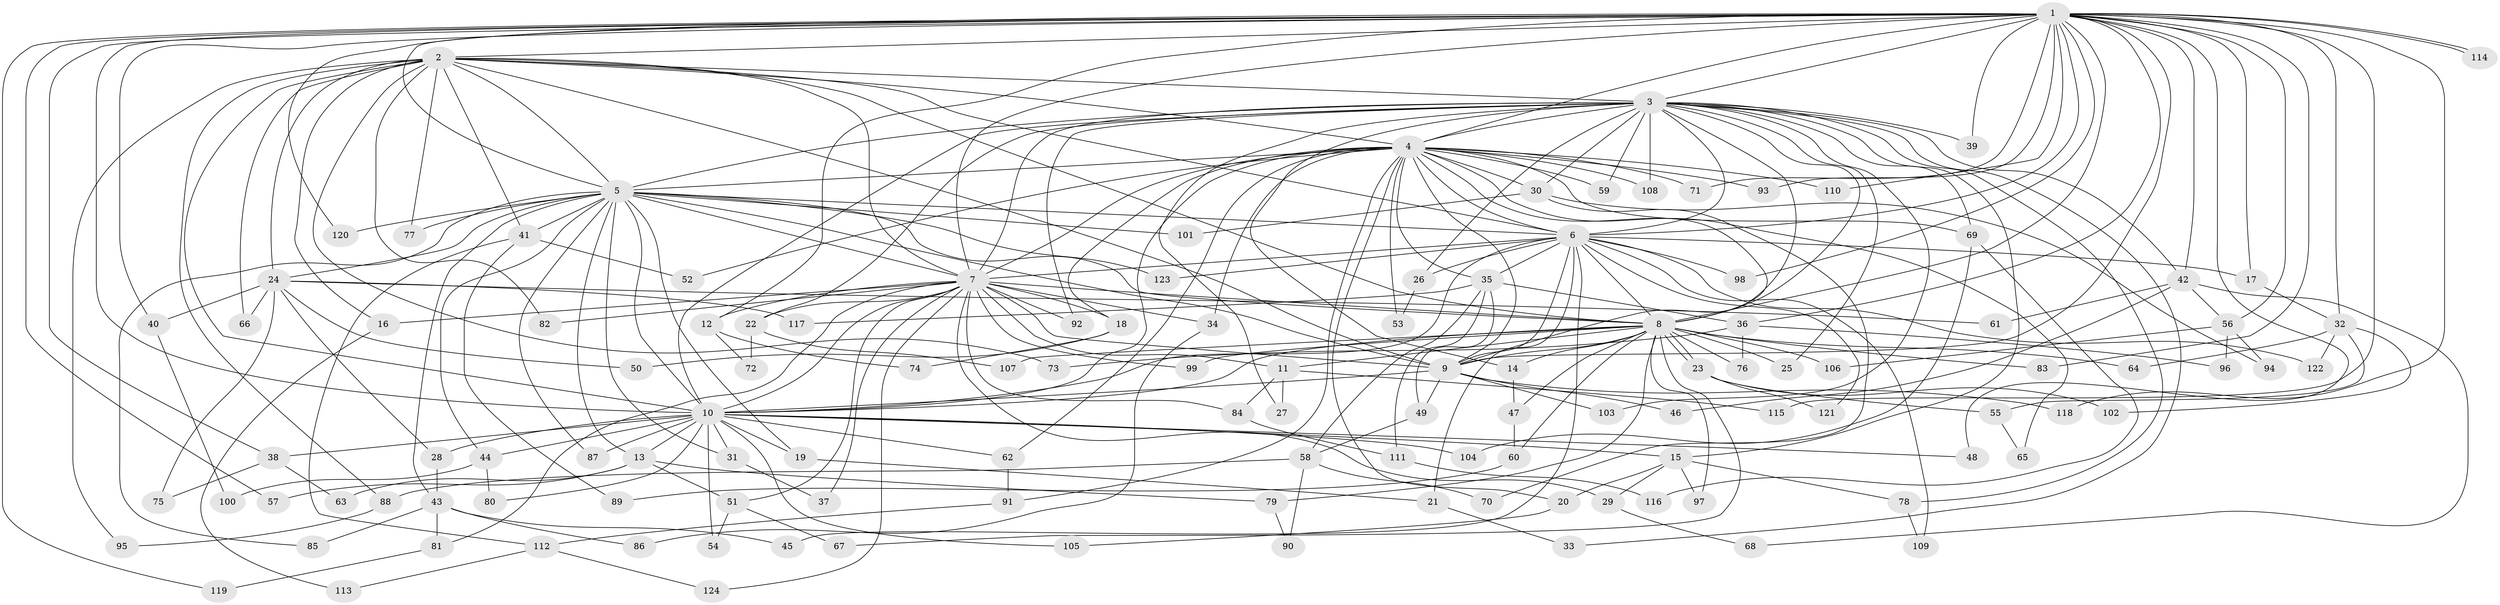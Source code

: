 // coarse degree distribution, {26: 0.011363636363636364, 15: 0.011363636363636364, 20: 0.022727272727272728, 21: 0.022727272727272728, 19: 0.011363636363636364, 16: 0.011363636363636364, 5: 0.056818181818181816, 6: 0.011363636363636364, 3: 0.1590909090909091, 14: 0.011363636363636364, 4: 0.056818181818181816, 2: 0.5227272727272727, 8: 0.011363636363636364, 9: 0.011363636363636364, 7: 0.045454545454545456, 1: 0.022727272727272728}
// Generated by graph-tools (version 1.1) at 2025/49/03/04/25 22:49:18]
// undirected, 124 vertices, 273 edges
graph export_dot {
  node [color=gray90,style=filled];
  1;
  2;
  3;
  4;
  5;
  6;
  7;
  8;
  9;
  10;
  11;
  12;
  13;
  14;
  15;
  16;
  17;
  18;
  19;
  20;
  21;
  22;
  23;
  24;
  25;
  26;
  27;
  28;
  29;
  30;
  31;
  32;
  33;
  34;
  35;
  36;
  37;
  38;
  39;
  40;
  41;
  42;
  43;
  44;
  45;
  46;
  47;
  48;
  49;
  50;
  51;
  52;
  53;
  54;
  55;
  56;
  57;
  58;
  59;
  60;
  61;
  62;
  63;
  64;
  65;
  66;
  67;
  68;
  69;
  70;
  71;
  72;
  73;
  74;
  75;
  76;
  77;
  78;
  79;
  80;
  81;
  82;
  83;
  84;
  85;
  86;
  87;
  88;
  89;
  90;
  91;
  92;
  93;
  94;
  95;
  96;
  97;
  98;
  99;
  100;
  101;
  102;
  103;
  104;
  105;
  106;
  107;
  108;
  109;
  110;
  111;
  112;
  113;
  114;
  115;
  116;
  117;
  118;
  119;
  120;
  121;
  122;
  123;
  124;
  1 -- 2;
  1 -- 3;
  1 -- 4;
  1 -- 5;
  1 -- 6;
  1 -- 7;
  1 -- 8;
  1 -- 9;
  1 -- 10;
  1 -- 12;
  1 -- 17;
  1 -- 32;
  1 -- 36;
  1 -- 38;
  1 -- 39;
  1 -- 40;
  1 -- 42;
  1 -- 48;
  1 -- 56;
  1 -- 57;
  1 -- 71;
  1 -- 83;
  1 -- 93;
  1 -- 98;
  1 -- 110;
  1 -- 114;
  1 -- 114;
  1 -- 115;
  1 -- 118;
  1 -- 119;
  1 -- 120;
  2 -- 3;
  2 -- 4;
  2 -- 5;
  2 -- 6;
  2 -- 7;
  2 -- 8;
  2 -- 9;
  2 -- 10;
  2 -- 16;
  2 -- 24;
  2 -- 41;
  2 -- 66;
  2 -- 73;
  2 -- 77;
  2 -- 82;
  2 -- 88;
  2 -- 95;
  3 -- 4;
  3 -- 5;
  3 -- 6;
  3 -- 7;
  3 -- 8;
  3 -- 9;
  3 -- 10;
  3 -- 14;
  3 -- 15;
  3 -- 22;
  3 -- 25;
  3 -- 26;
  3 -- 27;
  3 -- 30;
  3 -- 33;
  3 -- 39;
  3 -- 42;
  3 -- 59;
  3 -- 69;
  3 -- 78;
  3 -- 92;
  3 -- 103;
  3 -- 108;
  4 -- 5;
  4 -- 6;
  4 -- 7;
  4 -- 8;
  4 -- 9;
  4 -- 10;
  4 -- 18;
  4 -- 20;
  4 -- 30;
  4 -- 34;
  4 -- 35;
  4 -- 52;
  4 -- 53;
  4 -- 59;
  4 -- 62;
  4 -- 65;
  4 -- 69;
  4 -- 71;
  4 -- 91;
  4 -- 93;
  4 -- 108;
  4 -- 110;
  5 -- 6;
  5 -- 7;
  5 -- 8;
  5 -- 9;
  5 -- 10;
  5 -- 13;
  5 -- 19;
  5 -- 24;
  5 -- 31;
  5 -- 41;
  5 -- 43;
  5 -- 44;
  5 -- 77;
  5 -- 85;
  5 -- 87;
  5 -- 101;
  5 -- 120;
  5 -- 123;
  6 -- 7;
  6 -- 8;
  6 -- 9;
  6 -- 10;
  6 -- 17;
  6 -- 21;
  6 -- 26;
  6 -- 35;
  6 -- 45;
  6 -- 98;
  6 -- 109;
  6 -- 121;
  6 -- 122;
  6 -- 123;
  7 -- 8;
  7 -- 9;
  7 -- 10;
  7 -- 11;
  7 -- 12;
  7 -- 16;
  7 -- 18;
  7 -- 22;
  7 -- 29;
  7 -- 34;
  7 -- 37;
  7 -- 51;
  7 -- 81;
  7 -- 82;
  7 -- 84;
  7 -- 92;
  7 -- 99;
  7 -- 124;
  8 -- 9;
  8 -- 10;
  8 -- 11;
  8 -- 14;
  8 -- 23;
  8 -- 23;
  8 -- 25;
  8 -- 47;
  8 -- 60;
  8 -- 64;
  8 -- 67;
  8 -- 76;
  8 -- 79;
  8 -- 83;
  8 -- 97;
  8 -- 99;
  8 -- 106;
  8 -- 107;
  9 -- 10;
  9 -- 46;
  9 -- 49;
  9 -- 103;
  9 -- 118;
  10 -- 13;
  10 -- 15;
  10 -- 19;
  10 -- 28;
  10 -- 31;
  10 -- 38;
  10 -- 44;
  10 -- 48;
  10 -- 54;
  10 -- 62;
  10 -- 80;
  10 -- 87;
  10 -- 104;
  10 -- 105;
  11 -- 27;
  11 -- 84;
  11 -- 115;
  12 -- 72;
  12 -- 74;
  13 -- 51;
  13 -- 57;
  13 -- 63;
  13 -- 79;
  14 -- 47;
  15 -- 20;
  15 -- 29;
  15 -- 78;
  15 -- 97;
  16 -- 113;
  17 -- 32;
  18 -- 50;
  18 -- 74;
  19 -- 21;
  20 -- 105;
  21 -- 33;
  22 -- 72;
  22 -- 107;
  23 -- 55;
  23 -- 102;
  23 -- 121;
  24 -- 28;
  24 -- 40;
  24 -- 50;
  24 -- 61;
  24 -- 66;
  24 -- 75;
  24 -- 117;
  26 -- 53;
  28 -- 43;
  29 -- 68;
  30 -- 70;
  30 -- 94;
  30 -- 101;
  31 -- 37;
  32 -- 55;
  32 -- 64;
  32 -- 102;
  32 -- 122;
  34 -- 86;
  35 -- 36;
  35 -- 49;
  35 -- 58;
  35 -- 111;
  35 -- 117;
  36 -- 73;
  36 -- 76;
  36 -- 96;
  38 -- 63;
  38 -- 75;
  40 -- 100;
  41 -- 52;
  41 -- 89;
  41 -- 112;
  42 -- 46;
  42 -- 56;
  42 -- 61;
  42 -- 68;
  43 -- 45;
  43 -- 81;
  43 -- 85;
  43 -- 86;
  44 -- 80;
  44 -- 100;
  47 -- 60;
  49 -- 58;
  51 -- 54;
  51 -- 67;
  55 -- 65;
  56 -- 94;
  56 -- 96;
  56 -- 106;
  58 -- 70;
  58 -- 88;
  58 -- 90;
  60 -- 89;
  62 -- 91;
  69 -- 104;
  69 -- 116;
  78 -- 109;
  79 -- 90;
  81 -- 119;
  84 -- 111;
  88 -- 95;
  91 -- 112;
  111 -- 116;
  112 -- 113;
  112 -- 124;
}
